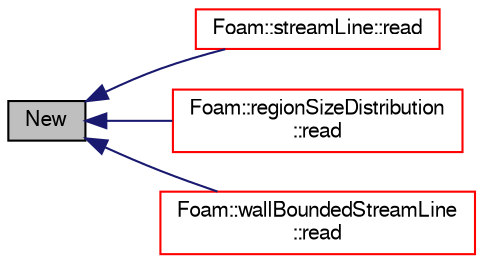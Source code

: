 digraph "New"
{
  bgcolor="transparent";
  edge [fontname="FreeSans",fontsize="10",labelfontname="FreeSans",labelfontsize="10"];
  node [fontname="FreeSans",fontsize="10",shape=record];
  rankdir="LR";
  Node52 [label="New",height=0.2,width=0.4,color="black", fillcolor="grey75", style="filled", fontcolor="black"];
  Node52 -> Node53 [dir="back",color="midnightblue",fontsize="10",style="solid",fontname="FreeSans"];
  Node53 [label="Foam::streamLine::read",height=0.2,width=0.4,color="red",URL="$a28770.html#aa9b8764750bd9ff67ca32b6551dc7847",tooltip="Read the field average data. "];
  Node52 -> Node55 [dir="back",color="midnightblue",fontsize="10",style="solid",fontname="FreeSans"];
  Node55 [label="Foam::regionSizeDistribution\l::read",height=0.2,width=0.4,color="red",URL="$a28766.html#aa9b8764750bd9ff67ca32b6551dc7847",tooltip="Read the regionSizeDistribution data. "];
  Node52 -> Node57 [dir="back",color="midnightblue",fontsize="10",style="solid",fontname="FreeSans"];
  Node57 [label="Foam::wallBoundedStreamLine\l::read",height=0.2,width=0.4,color="red",URL="$a28806.html#aa9b8764750bd9ff67ca32b6551dc7847",tooltip="Read the field average data. "];
}
